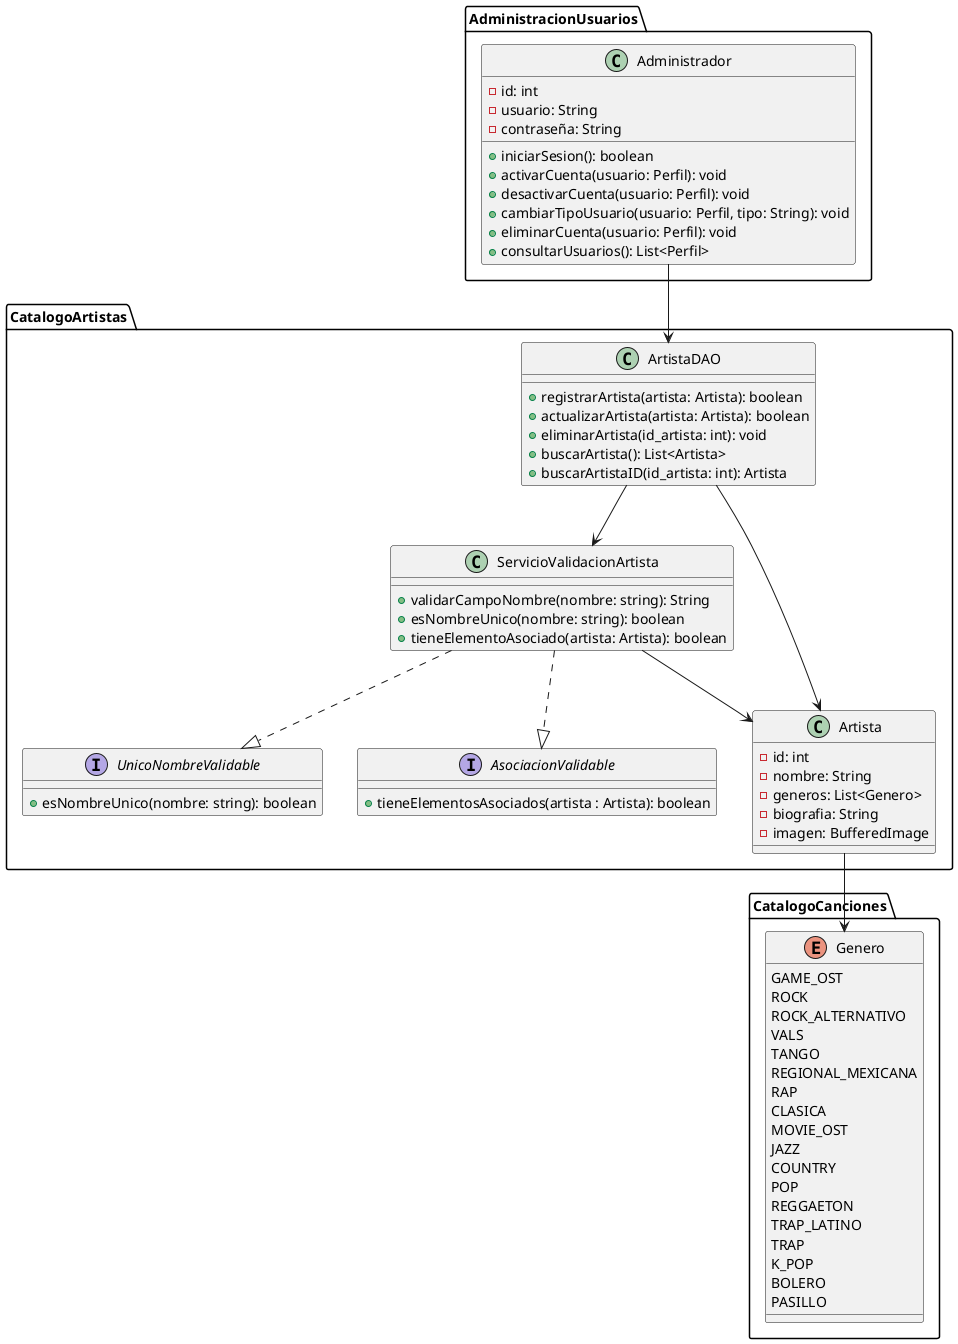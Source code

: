 @startuml
package AdministracionUsuarios {
    class Administrador {
        - id: int
        - usuario: String
        - contraseña: String
        + iniciarSesion(): boolean
        + activarCuenta(usuario: Perfil): void
        + desactivarCuenta(usuario: Perfil): void
        + cambiarTipoUsuario(usuario: Perfil, tipo: String): void
        + eliminarCuenta(usuario: Perfil): void
        + consultarUsuarios(): List<Perfil>
    }
}
package CatalogoCanciones {
enum Genero {
        GAME_OST
        ROCK
        ROCK_ALTERNATIVO
        VALS
        TANGO
        REGIONAL_MEXICANA
        RAP
        CLASICA
        MOVIE_OST
        JAZZ
        COUNTRY
        POP
        REGGAETON
        TRAP_LATINO
        TRAP
        K_POP
        BOLERO
        PASILLO
}
}
package CatalogoArtistas {
    class ArtistaDAO {

        + registrarArtista(artista: Artista): boolean
        + actualizarArtista(artista: Artista): boolean
        + eliminarArtista(id_artista: int): void
        + buscarArtista(): List<Artista>
        + buscarArtistaID(id_artista: int): Artista
    }

    class ServicioValidacionArtista {
        + validarCampoNombre(nombre: string): String
        + esNombreUnico(nombre: string): boolean
        + tieneElementoAsociado(artista: Artista): boolean
    }

    class Artista {
        - id: int
        - nombre: String
        - generos: List<Genero>
        - biografia: String
        - imagen: BufferedImage
    }


    interface UnicoNombreValidable {
        + esNombreUnico(nombre: string): boolean
    }

    interface AsociacionValidable {
        + tieneElementosAsociados(artista : Artista): boolean
    }
}

Administrador --> ArtistaDAO
ArtistaDAO --> Artista
ServicioValidacionArtista --> Artista
ServicioValidacionArtista ..|> UnicoNombreValidable
ServicioValidacionArtista ..|> AsociacionValidable
ArtistaDAO --> ServicioValidacionArtista
Artista --> Genero
@enduml